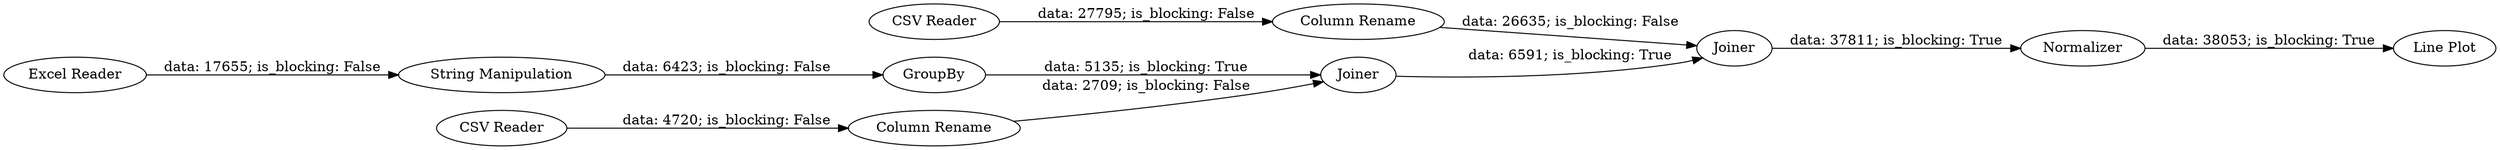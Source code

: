 digraph {
	"3731254624809023788_74" [label="CSV Reader"]
	"3731254624809023788_4" [label=GroupBy]
	"3731254624809023788_3" [label="CSV Reader"]
	"3731254624809023788_2" [label="Line Plot"]
	"3731254624809023788_8" [label=Normalizer]
	"3731254624809023788_7" [label="Column Rename"]
	"3731254624809023788_1" [label="Excel Reader"]
	"3731254624809023788_5" [label="String Manipulation"]
	"3731254624809023788_75" [label=Joiner]
	"3731254624809023788_6" [label=Joiner]
	"3731254624809023788_69" [label="Column Rename"]
	"3731254624809023788_3" -> "3731254624809023788_7" [label="data: 4720; is_blocking: False"]
	"3731254624809023788_74" -> "3731254624809023788_69" [label="data: 27795; is_blocking: False"]
	"3731254624809023788_7" -> "3731254624809023788_6" [label="data: 2709; is_blocking: False"]
	"3731254624809023788_4" -> "3731254624809023788_6" [label="data: 5135; is_blocking: True"]
	"3731254624809023788_69" -> "3731254624809023788_75" [label="data: 26635; is_blocking: False"]
	"3731254624809023788_1" -> "3731254624809023788_5" [label="data: 17655; is_blocking: False"]
	"3731254624809023788_8" -> "3731254624809023788_2" [label="data: 38053; is_blocking: True"]
	"3731254624809023788_6" -> "3731254624809023788_75" [label="data: 6591; is_blocking: True"]
	"3731254624809023788_75" -> "3731254624809023788_8" [label="data: 37811; is_blocking: True"]
	"3731254624809023788_5" -> "3731254624809023788_4" [label="data: 6423; is_blocking: False"]
	rankdir=LR
}
